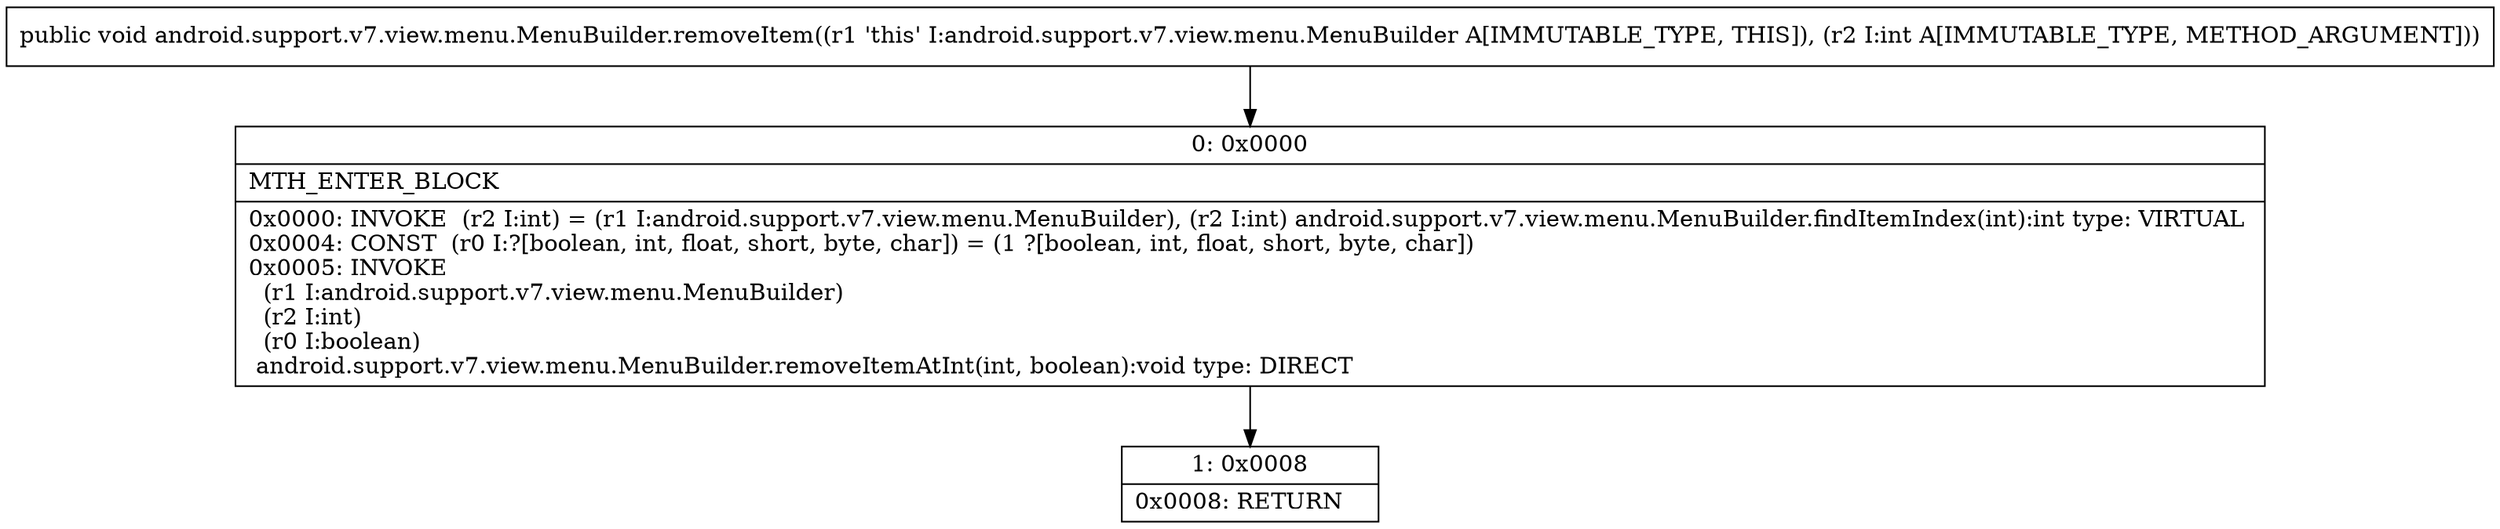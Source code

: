 digraph "CFG forandroid.support.v7.view.menu.MenuBuilder.removeItem(I)V" {
Node_0 [shape=record,label="{0\:\ 0x0000|MTH_ENTER_BLOCK\l|0x0000: INVOKE  (r2 I:int) = (r1 I:android.support.v7.view.menu.MenuBuilder), (r2 I:int) android.support.v7.view.menu.MenuBuilder.findItemIndex(int):int type: VIRTUAL \l0x0004: CONST  (r0 I:?[boolean, int, float, short, byte, char]) = (1 ?[boolean, int, float, short, byte, char]) \l0x0005: INVOKE  \l  (r1 I:android.support.v7.view.menu.MenuBuilder)\l  (r2 I:int)\l  (r0 I:boolean)\l android.support.v7.view.menu.MenuBuilder.removeItemAtInt(int, boolean):void type: DIRECT \l}"];
Node_1 [shape=record,label="{1\:\ 0x0008|0x0008: RETURN   \l}"];
MethodNode[shape=record,label="{public void android.support.v7.view.menu.MenuBuilder.removeItem((r1 'this' I:android.support.v7.view.menu.MenuBuilder A[IMMUTABLE_TYPE, THIS]), (r2 I:int A[IMMUTABLE_TYPE, METHOD_ARGUMENT])) }"];
MethodNode -> Node_0;
Node_0 -> Node_1;
}

